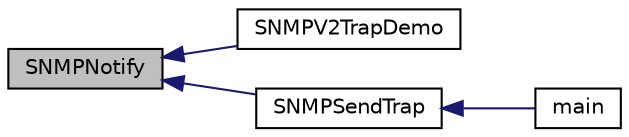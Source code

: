 digraph "SNMPNotify"
{
  edge [fontname="Helvetica",fontsize="10",labelfontname="Helvetica",labelfontsize="10"];
  node [fontname="Helvetica",fontsize="10",shape=record];
  rankdir="LR";
  Node1 [label="SNMPNotify",height=0.2,width=0.4,color="black", fillcolor="grey75", style="filled", fontcolor="black"];
  Node1 -> Node2 [dir="back",color="midnightblue",fontsize="10",style="solid"];
  Node2 [label="SNMPV2TrapDemo",height=0.2,width=0.4,color="black", fillcolor="white", style="filled",URL="$_main_demo_8h.html#a7749ce2ce6712a29fad2cb9ab17a28a8"];
  Node1 -> Node3 [dir="back",color="midnightblue",fontsize="10",style="solid"];
  Node3 [label="SNMPSendTrap",height=0.2,width=0.4,color="black", fillcolor="white", style="filled",URL="$_custom_s_n_m_p_app_8c.html#aa00e26956b5144490e5129c412fc9f12"];
  Node3 -> Node4 [dir="back",color="midnightblue",fontsize="10",style="solid"];
  Node4 [label="main",height=0.2,width=0.4,color="black", fillcolor="white", style="filled",URL="$_main_demo_8c.html#a6288eba0f8e8ad3ab1544ad731eb7667"];
}
